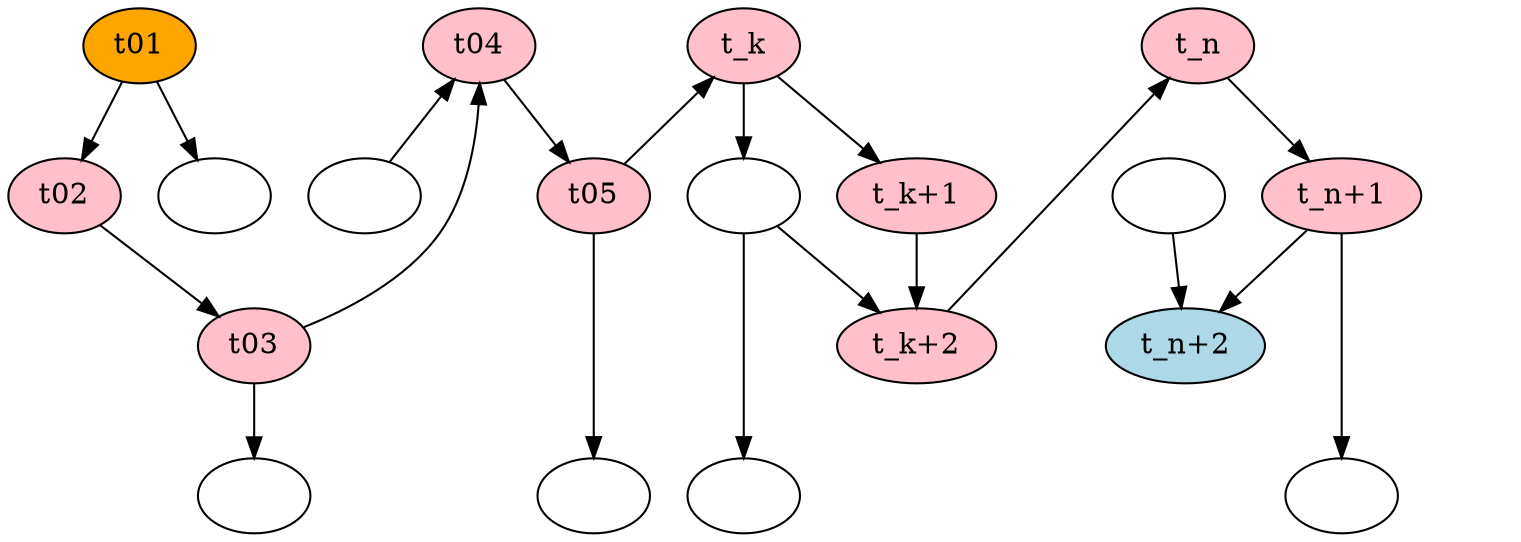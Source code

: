 digraph G {
fontname=cmr10;
 {rank=same n1_1_1 n2_1_1 n3_1_1 n4_1_1}
 {rank=same n1_2_1 n2_2_1 n3_2_1 n4_2_1}
 {rank=same n1_3_1 n2_3_1 n3_3_1 n4_3_1}
 {rank=same n1_4_1 n2_4_1 n3_4_1 n4_4_1}
 {rank=same n1_5_1 n2_5_1 n3_5_1 n4_5_1}
subgraph cluster1 {
label = "Phase 1";
style=filled
color=lightgrey
n1_1_1 [style=filled, label="t01"style="filled",fillcolor=orange]
n1_2_1 [style=filled, label="t02"style="filled",fillcolor=pink]
n1_3_1 [style=filled, label=""style="filled",fillcolor=white]
n1_4_1 [style=filled, label=""style="filled",fillcolor=white]
n1_5_1 [style=filled, label="t03"style="filled",fillcolor=pink]
}

subgraph cluster2 {
label = "Phase 2";
style=filled
color=lightgrey
n2_1_1 [style=filled, label="t04"style="filled",fillcolor=pink]
n2_2_1 [style=filled, label="t05"style="filled",fillcolor=pink]
n2_3_1 [style=filled, label=""style="filled",fillcolor=white]
n2_4_1 [style=filled, label=""style="filled",fillcolor=white]
n2_5_1 [style=filled, label=""style="invisible"]
}

subgraph cluster3 {
label = "Phase 3";
style="dashed"
color=lightgrey
n3_1_1 [style=filled, label="t_k"style="filled",fillcolor=pink]
n3_2_1 [style=filled, label="t_k+1"style="filled",fillcolor=pink]
n3_3_1 [style=filled, label=""style="filled",fillcolor=white]
n3_4_1 [style=filled, label=""style="filled",fillcolor=white]
n3_5_1 [style=filled, label="t_k+2"style="filled",fillcolor=pink]
}

subgraph cluster4 {
label = "Phase 4";
style="dashed"
color=lightgrey
n4_1_1 [style=filled, label="t_n"style="filled",fillcolor=pink]
n4_2_1 [style=filled, label=""style="filled",fillcolor=white]
n4_3_1 [style=filled, label="t_n+1"style="filled",fillcolor=pink]
n4_4_1 [style=filled, label=""style="filled",fillcolor=white]
n4_5_1 [style=filled, label="t_n+2"style="filled",fillcolor=lightblue]
}

n1_1_1 -> n1_2_1
n1_1_1 -> n1_3_1
n1_2_1 -> n1_5_1
n1_5_1 -> n1_4_1
n1_5_1 -> n2_1_1

n2_3_1 -> n2_1_1
n2_1_1 -> n2_2_1
n2_2_1 -> n2_4_1
//n2_5_1 -> n3_1_1

n3_1_1 -> n3_2_1
n3_1_1 -> n3_3_1
n3_3_1 -> n3_4_1
n3_3_1 -> n3_5_1
n3_2_1 -> n3_5_1


n2_2_1 -> n3_1_1
n3_5_1 -> n4_1_1

n4_1_1 -> n4_3_1
n4_3_1 -> n4_4_1
n4_3_1 -> n4_5_1
n4_2_1 -> n4_5_1
}
